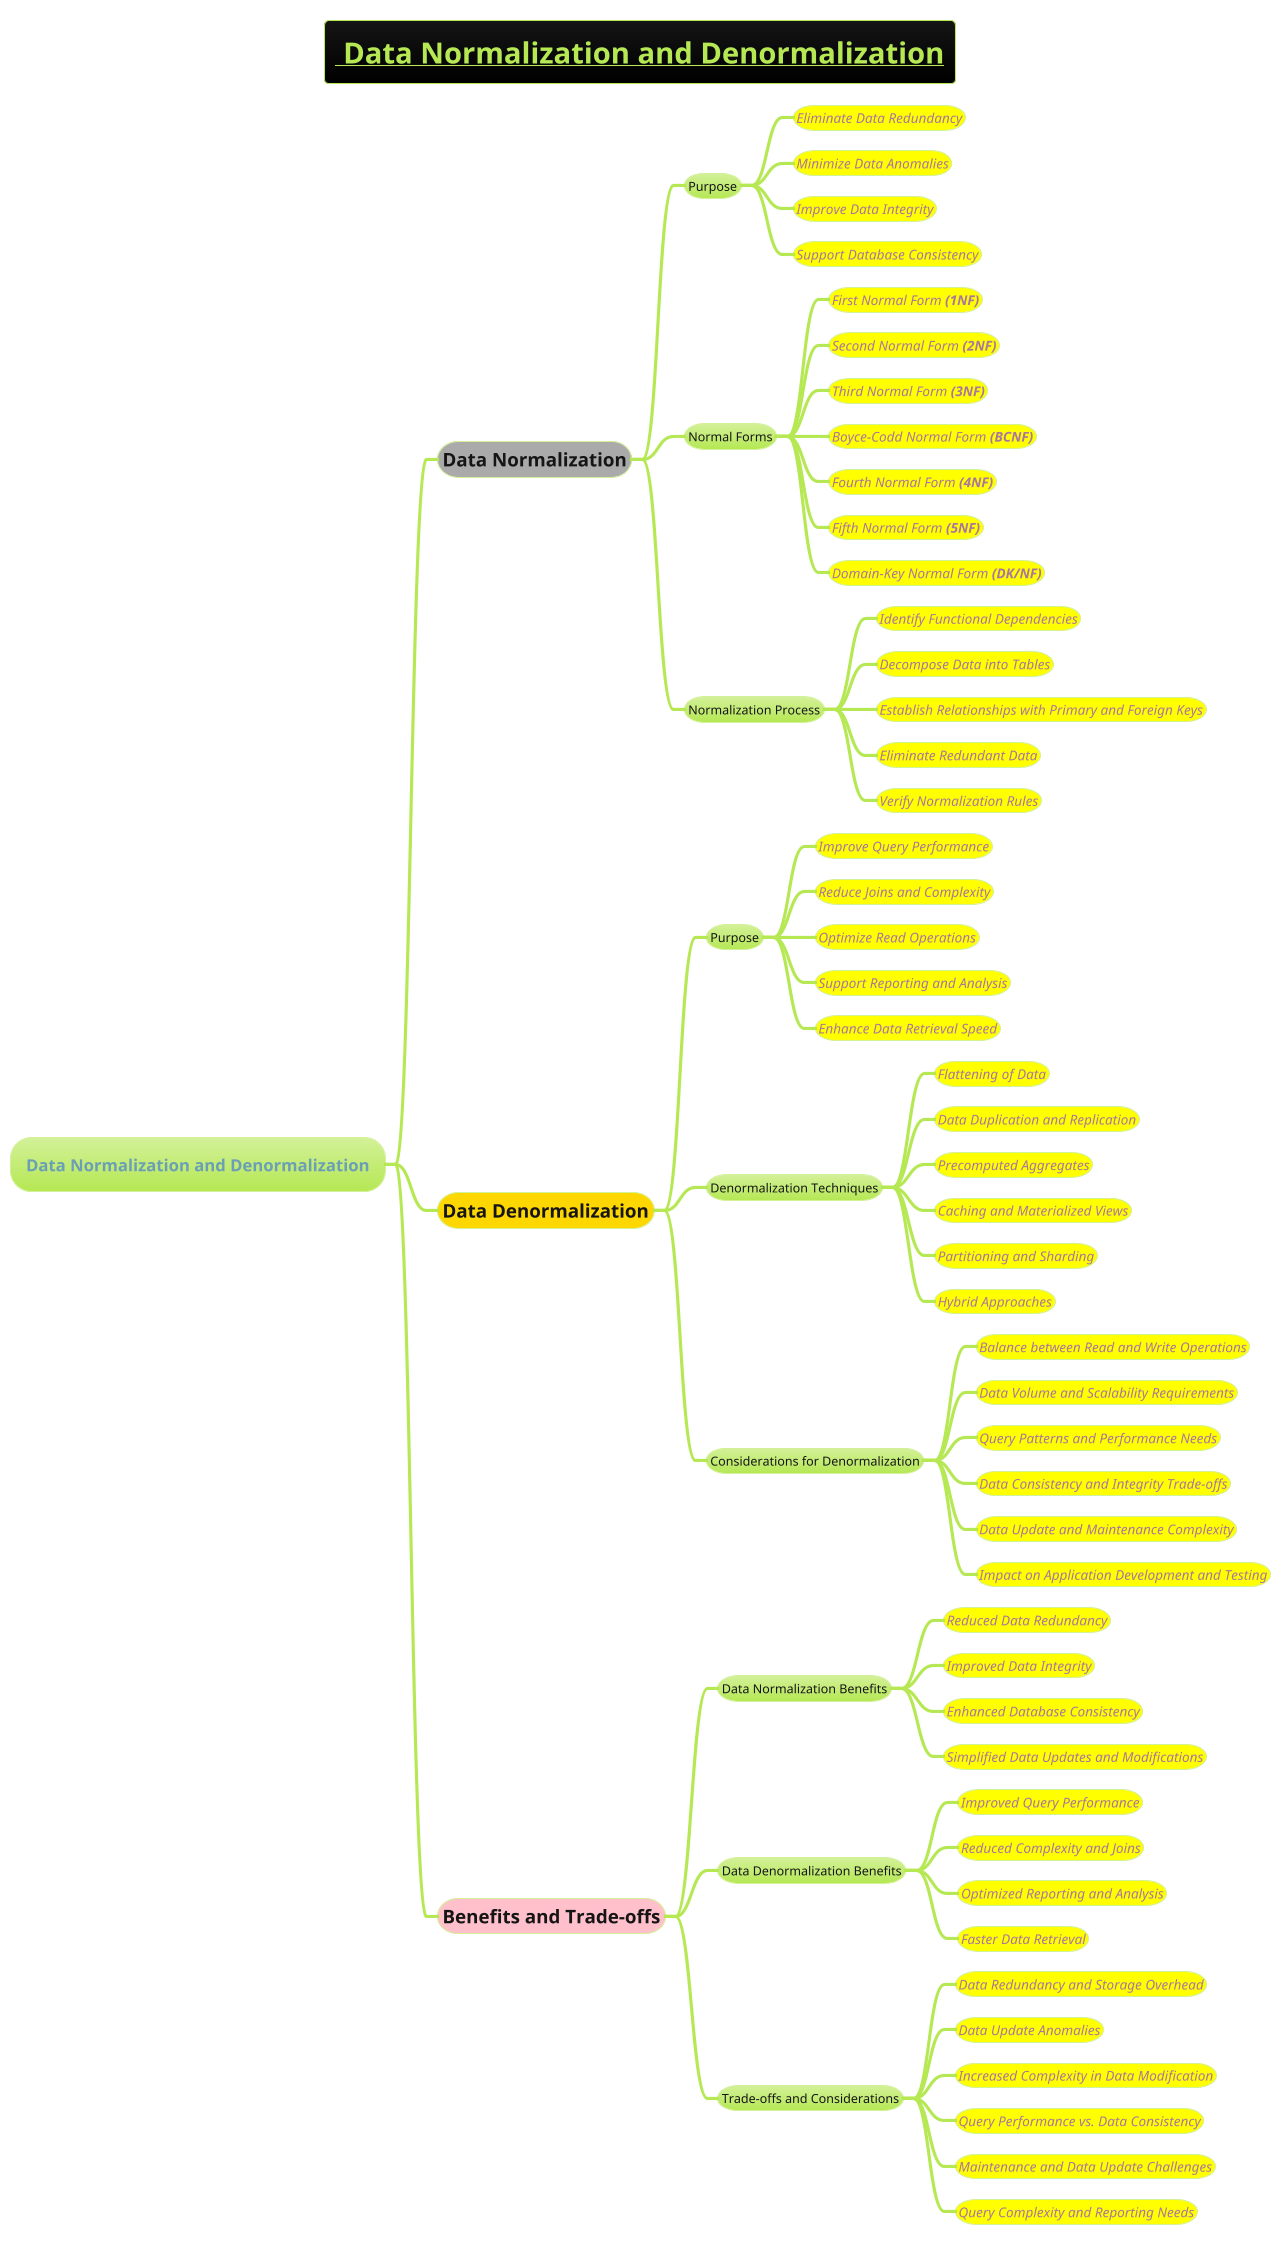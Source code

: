 @startmindmap
title =__ Data Normalization and Denormalization__
!theme hacker

* Data Normalization and Denormalization
**[#a] =Data Normalization
*** Purpose
****[#yellow] ====<size:13>Eliminate Data Redundancy
****[#yellow] ====<size:13>Minimize Data Anomalies
****[#yellow] ====<size:13>Improve Data Integrity
****[#yellow] ====<size:13>Support Database Consistency
*** Normal Forms
****[#yellow] ====<size:13>First Normal Form **(1NF)**
****[#yellow] ====<size:13>Second Normal Form **(2NF)**
****[#yellow] ====<size:13>Third Normal Form **(3NF)**
****[#yellow] ====<size:13>Boyce-Codd Normal Form **(BCNF)**
****[#yellow] ====<size:13>Fourth Normal Form **(4NF)**
****[#yellow] ====<size:13>Fifth Normal Form **(5NF)**
****[#yellow] ====<size:13>Domain-Key Normal Form **(DK/NF)**
*** Normalization Process
****[#yellow] ====<size:13>Identify Functional Dependencies
****[#yellow] ====<size:13>Decompose Data into Tables
****[#yellow] ====<size:13>Establish Relationships with Primary and Foreign Keys
****[#yellow] ====<size:13>Eliminate Redundant Data
****[#yellow] ====<size:13>Verify Normalization Rules
**[#gold] =Data Denormalization
*** Purpose
****[#yellow] ====<size:13>Improve Query Performance
****[#yellow] ====<size:13>Reduce Joins and Complexity
****[#yellow] ====<size:13>Optimize Read Operations
****[#yellow] ====<size:13>Support Reporting and Analysis
****[#yellow] ====<size:13>Enhance Data Retrieval Speed
*** Denormalization Techniques
****[#yellow] ====<size:13>Flattening of Data
****[#yellow] ====<size:13>Data Duplication and Replication
****[#yellow] ====<size:13>Precomputed Aggregates
****[#yellow] ====<size:13>Caching and Materialized Views
****[#yellow] ====<size:13>Partitioning and Sharding
****[#yellow] ====<size:13>Hybrid Approaches
*** Considerations for Denormalization
****[#yellow] ====<size:13>Balance between Read and Write Operations
****[#yellow] ====<size:13>Data Volume and Scalability Requirements
****[#yellow] ====<size:13>Query Patterns and Performance Needs
****[#yellow] ====<size:13>Data Consistency and Integrity Trade-offs
****[#yellow] ====<size:13>Data Update and Maintenance Complexity
****[#yellow] ====<size:13>Impact on Application Development and Testing
**[#pink] =Benefits and Trade-offs
*** Data Normalization Benefits
****[#yellow] ====<size:13>Reduced Data Redundancy
****[#yellow] ====<size:13>Improved Data Integrity
****[#yellow] ====<size:13>Enhanced Database Consistency
****[#yellow] ====<size:13>Simplified Data Updates and Modifications
*** Data Denormalization Benefits
****[#yellow] ====<size:13>Improved Query Performance
****[#yellow] ====<size:13>Reduced Complexity and Joins
****[#yellow] ====<size:13>Optimized Reporting and Analysis
****[#yellow] ====<size:13>Faster Data Retrieval
*** Trade-offs and Considerations
****[#yellow] ====<size:13>Data Redundancy and Storage Overhead
****[#yellow] ====<size:13>Data Update Anomalies
****[#yellow] ====<size:13>Increased Complexity in Data Modification
****[#yellow] ====<size:13>Query Performance vs. Data Consistency
****[#yellow] ====<size:13>Maintenance and Data Update Challenges
****[#yellow] ====<size:13>Query Complexity and Reporting Needs
@endmindmap
